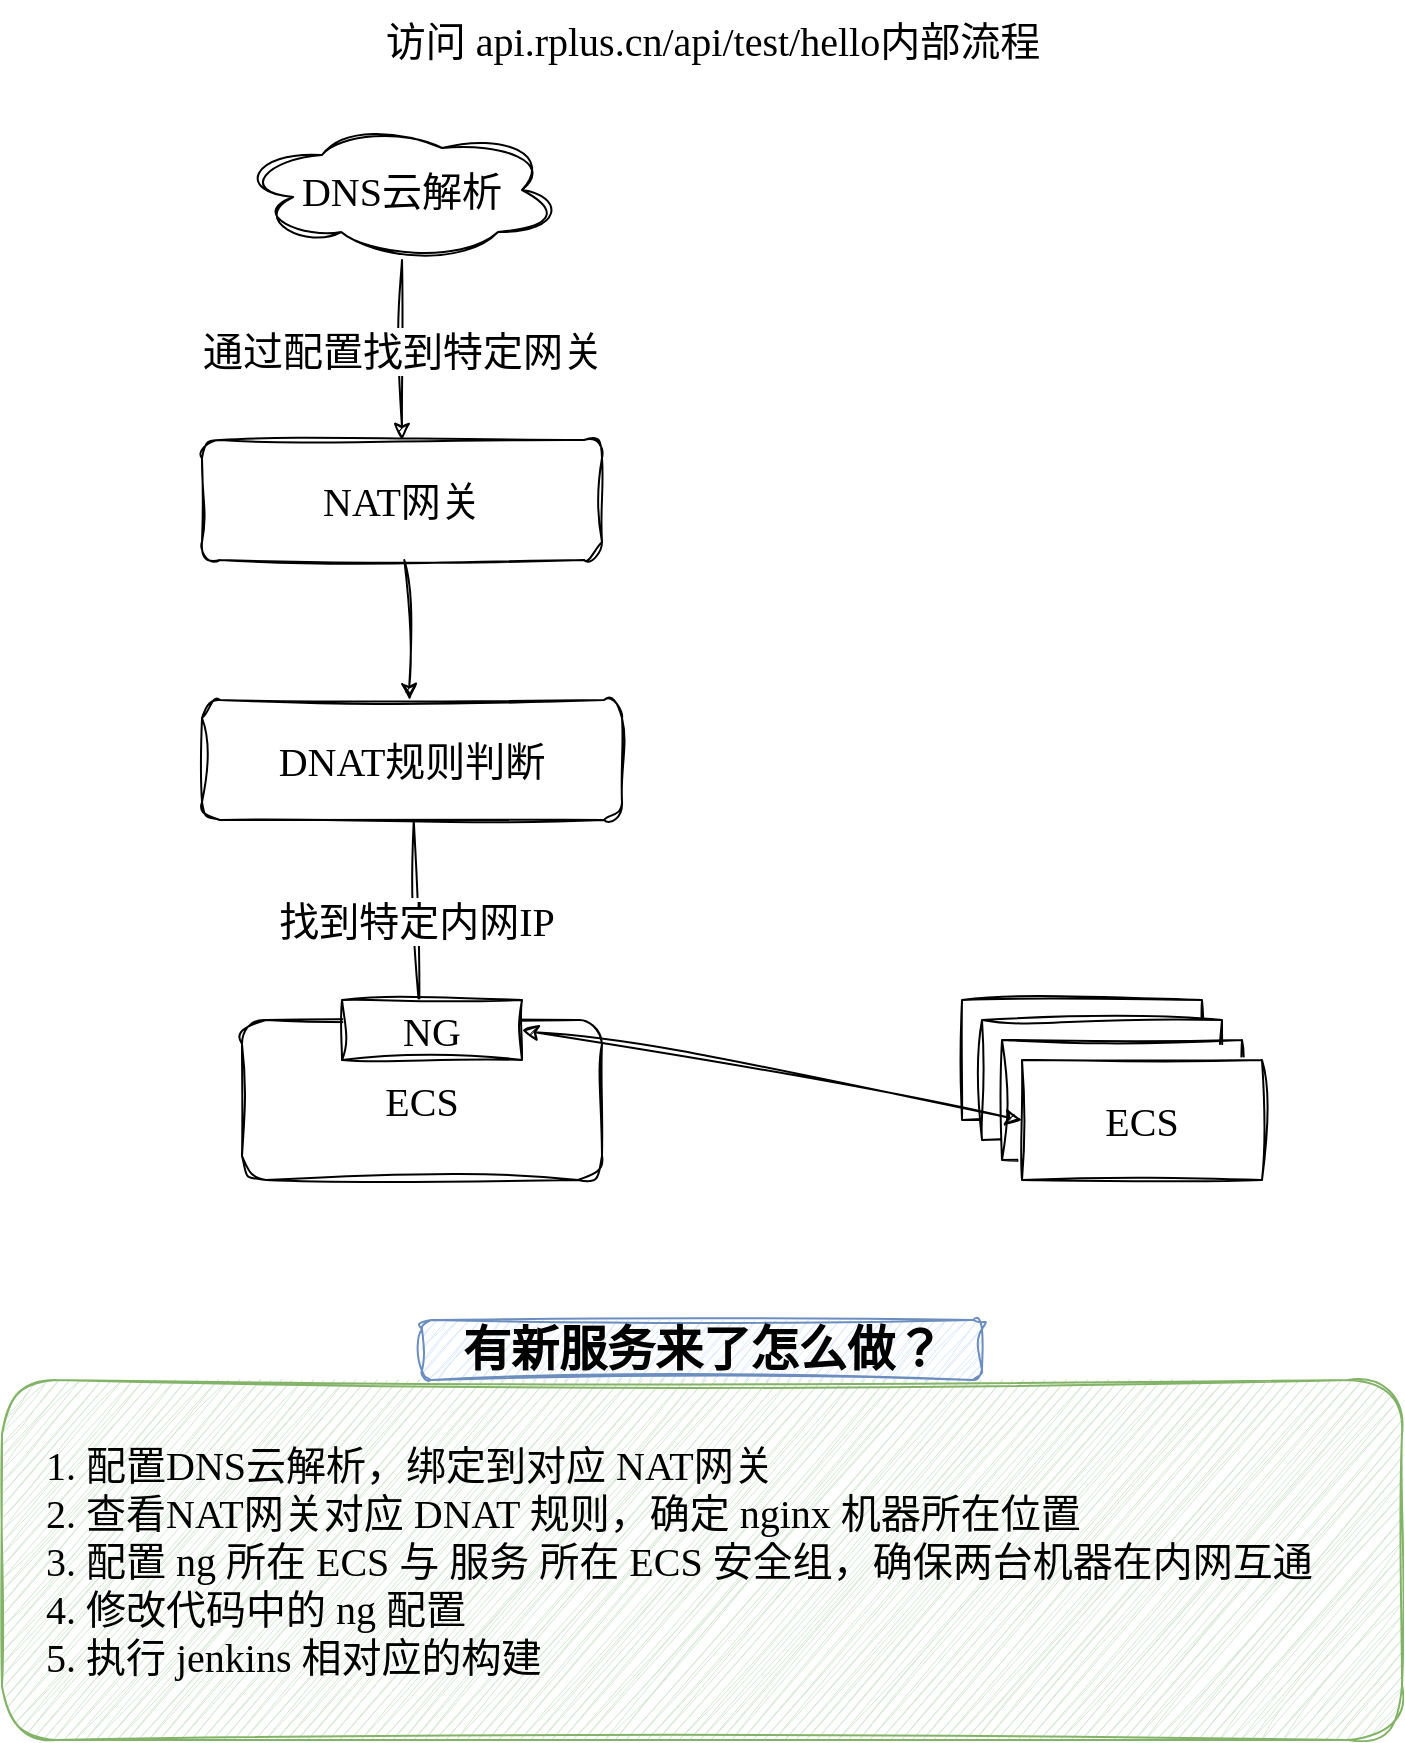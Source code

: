 <mxfile>
    <diagram id="0WOPJTrIAdzrLueGacQA" name="第 1 页">
        <mxGraphModel dx="1132" dy="730" grid="1" gridSize="10" guides="1" tooltips="1" connect="1" arrows="1" fold="1" page="1" pageScale="1" pageWidth="827" pageHeight="1169" background="#ffffff" math="0" shadow="0">
            <root>
                <mxCell id="0"/>
                <mxCell id="1" parent="0"/>
                <mxCell id="2" value="访问 api.rplus.cn/api/test/hello内部流程" style="text;html=1;align=center;verticalAlign=middle;resizable=0;points=[];autosize=1;strokeColor=none;fillColor=none;fontSize=20;fontFamily=Tahoma;sketch=1;hachureGap=4;jiggle=2;curveFitting=1;fontSource=https%3A%2F%2Ffonts.googleapis.com%2Fcss%3Ffamily%3DArchitects%2BDaughter;" parent="1" vertex="1">
                    <mxGeometry x="230" y="40" width="370" height="40" as="geometry"/>
                </mxCell>
                <mxCell id="9" value="" style="edgeStyle=none;sketch=1;hachureGap=4;jiggle=2;curveFitting=1;html=1;fontFamily=Tahoma;fontSize=16;fontSource=https%3A%2F%2Ffonts.googleapis.com%2Fcss%3Ffamily%3DArchitects%2BDaughter;" parent="1" source="5" target="8" edge="1">
                    <mxGeometry relative="1" as="geometry"/>
                </mxCell>
                <mxCell id="5" value="NAT网关" style="whiteSpace=wrap;html=1;fontSize=20;fontFamily=Tahoma;rounded=1;sketch=1;hachureGap=4;jiggle=2;curveFitting=1;fontSource=https%3A%2F%2Ffonts.googleapis.com%2Fcss%3Ffamily%3DArchitects%2BDaughter;" parent="1" vertex="1">
                    <mxGeometry x="160" y="260" width="200" height="60" as="geometry"/>
                </mxCell>
                <mxCell id="7" value="" style="edgeStyle=none;sketch=1;hachureGap=4;jiggle=2;curveFitting=1;html=1;fontFamily=Tahoma;fontSize=16;fontSource=https%3A%2F%2Ffonts.googleapis.com%2Fcss%3Ffamily%3DArchitects%2BDaughter;" parent="1" source="6" target="5" edge="1">
                    <mxGeometry relative="1" as="geometry"/>
                </mxCell>
                <mxCell id="21" value="通过配置找到特定网关" style="edgeLabel;html=1;align=center;verticalAlign=middle;resizable=0;points=[];fontSize=20;fontFamily=Tahoma;fontColor=default;" parent="7" vertex="1" connectable="0">
                    <mxGeometry relative="1" as="geometry">
                        <mxPoint as="offset"/>
                    </mxGeometry>
                </mxCell>
                <mxCell id="6" value="DNS云解析" style="ellipse;shape=cloud;whiteSpace=wrap;html=1;sketch=1;hachureGap=4;jiggle=2;curveFitting=1;fontFamily=Tahoma;fontSize=20;fontSource=https%3A%2F%2Ffonts.googleapis.com%2Fcss%3Ffamily%3DArchitects%2BDaughter;" parent="1" vertex="1">
                    <mxGeometry x="180" y="100" width="160" height="70" as="geometry"/>
                </mxCell>
                <mxCell id="11" value="找到特定内网IP" style="edgeStyle=none;sketch=1;hachureGap=4;jiggle=2;curveFitting=1;html=1;fontFamily=Tahoma;fontSource=https%3A%2F%2Ffonts.googleapis.com%2Fcss%3Ffamily%3DArchitects%2BDaughter;fontSize=20;fontColor=default;" parent="1" source="8" target="10" edge="1">
                    <mxGeometry relative="1" as="geometry"/>
                </mxCell>
                <mxCell id="8" value="&lt;div style=&quot;text-align: left;&quot;&gt;&lt;span style=&quot;background-color: initial;&quot;&gt;DNAT规则判断&lt;/span&gt;&lt;/div&gt;" style="whiteSpace=wrap;html=1;fontSize=20;fontFamily=Tahoma;rounded=1;sketch=1;hachureGap=4;jiggle=2;curveFitting=1;fontSource=https%3A%2F%2Ffonts.googleapis.com%2Fcss%3Ffamily%3DArchitects%2BDaughter;" parent="1" vertex="1">
                    <mxGeometry x="160" y="390" width="210" height="60" as="geometry"/>
                </mxCell>
                <mxCell id="19" value="" style="group" parent="1" vertex="1" connectable="0">
                    <mxGeometry x="180" y="540" width="180" height="90" as="geometry"/>
                </mxCell>
                <mxCell id="10" value="ECS" style="whiteSpace=wrap;html=1;fontSize=20;fontFamily=Tahoma;rounded=1;sketch=1;hachureGap=4;jiggle=2;curveFitting=1;fontSource=https%3A%2F%2Ffonts.googleapis.com%2Fcss%3Ffamily%3DArchitects%2BDaughter;" parent="19" vertex="1">
                    <mxGeometry y="10" width="180" height="80" as="geometry"/>
                </mxCell>
                <mxCell id="13" value="NG" style="rounded=0;whiteSpace=wrap;html=1;sketch=1;hachureGap=4;jiggle=2;curveFitting=1;strokeColor=default;fontFamily=Tahoma;fontSource=https%3A%2F%2Ffonts.googleapis.com%2Fcss%3Ffamily%3DArchitects%2BDaughter;fontSize=20;fontColor=default;fillColor=default;" parent="19" vertex="1">
                    <mxGeometry x="50" width="90" height="30" as="geometry"/>
                </mxCell>
                <mxCell id="20" value="" style="group" parent="1" vertex="1" connectable="0">
                    <mxGeometry x="540" y="540" width="150" height="90" as="geometry"/>
                </mxCell>
                <mxCell id="14" value="" style="rounded=0;whiteSpace=wrap;html=1;sketch=1;hachureGap=4;jiggle=2;curveFitting=1;strokeColor=default;fontFamily=Tahoma;fontSource=https%3A%2F%2Ffonts.googleapis.com%2Fcss%3Ffamily%3DArchitects%2BDaughter;fontSize=20;fontColor=default;fillColor=default;" parent="20" vertex="1">
                    <mxGeometry width="120" height="60" as="geometry"/>
                </mxCell>
                <mxCell id="15" value="" style="rounded=0;whiteSpace=wrap;html=1;sketch=1;hachureGap=4;jiggle=2;curveFitting=1;strokeColor=default;fontFamily=Tahoma;fontSource=https%3A%2F%2Ffonts.googleapis.com%2Fcss%3Ffamily%3DArchitects%2BDaughter;fontSize=20;fontColor=default;fillColor=default;" parent="20" vertex="1">
                    <mxGeometry x="10" y="10" width="120" height="60" as="geometry"/>
                </mxCell>
                <mxCell id="16" value="" style="rounded=0;whiteSpace=wrap;html=1;sketch=1;hachureGap=4;jiggle=2;curveFitting=1;strokeColor=default;fontFamily=Tahoma;fontSource=https%3A%2F%2Ffonts.googleapis.com%2Fcss%3Ffamily%3DArchitects%2BDaughter;fontSize=20;fontColor=default;fillColor=default;" parent="20" vertex="1">
                    <mxGeometry x="20" y="20" width="120" height="60" as="geometry"/>
                </mxCell>
                <mxCell id="17" value="ECS" style="rounded=0;whiteSpace=wrap;html=1;sketch=1;hachureGap=4;jiggle=2;curveFitting=1;strokeColor=default;fontFamily=Tahoma;fontSource=https%3A%2F%2Ffonts.googleapis.com%2Fcss%3Ffamily%3DArchitects%2BDaughter;fontSize=20;fontColor=default;fillColor=default;" parent="20" vertex="1">
                    <mxGeometry x="30" y="30" width="120" height="60" as="geometry"/>
                </mxCell>
                <mxCell id="18" style="edgeStyle=none;sketch=1;hachureGap=4;jiggle=2;curveFitting=1;html=1;exitX=1;exitY=0.5;exitDx=0;exitDy=0;fontFamily=Tahoma;fontSource=https%3A%2F%2Ffonts.googleapis.com%2Fcss%3Ffamily%3DArchitects%2BDaughter;fontSize=20;fontColor=default;startArrow=classic;startFill=1;entryX=0;entryY=0.5;entryDx=0;entryDy=0;" parent="1" source="13" target="17" edge="1">
                    <mxGeometry relative="1" as="geometry"/>
                </mxCell>
                <mxCell id="24" value="&lt;ol&gt;&lt;li&gt;配置DNS云解析，绑定到对应 NAT网关&lt;/li&gt;&lt;li&gt;查看NAT网关对应 DNAT 规则，确定 nginx 机器所在位置&lt;/li&gt;&lt;li&gt;配置 ng 所在 ECS 与 服务 所在 ECS 安全组，确保两台机器在内网互通&lt;/li&gt;&lt;li&gt;修改代码中的 ng 配置&lt;/li&gt;&lt;li&gt;执行 jenkins 相对应的构建&lt;/li&gt;&lt;/ol&gt;" style="text;strokeColor=#82b366;fillColor=#d5e8d4;html=1;whiteSpace=wrap;verticalAlign=middle;overflow=hidden;rounded=1;sketch=1;hachureGap=4;jiggle=2;curveFitting=1;fontFamily=Tahoma;fontSource=https%3A%2F%2Ffonts.googleapis.com%2Fcss%3Ffamily%3DArchitects%2BDaughter;fontSize=20;" parent="1" vertex="1">
                    <mxGeometry x="60" y="730" width="700" height="180" as="geometry"/>
                </mxCell>
                <mxCell id="25" value="有新服务来了怎么做？" style="text;strokeColor=#6c8ebf;fillColor=#dae8fc;html=1;fontSize=24;fontStyle=1;verticalAlign=middle;align=center;rounded=1;sketch=1;hachureGap=4;jiggle=2;curveFitting=1;fontFamily=Tahoma;fontSource=https%3A%2F%2Ffonts.googleapis.com%2Fcss%3Ffamily%3DArchitects%2BDaughter;" parent="1" vertex="1">
                    <mxGeometry x="270" y="700" width="280" height="30" as="geometry"/>
                </mxCell>
            </root>
        </mxGraphModel>
    </diagram>
</mxfile>